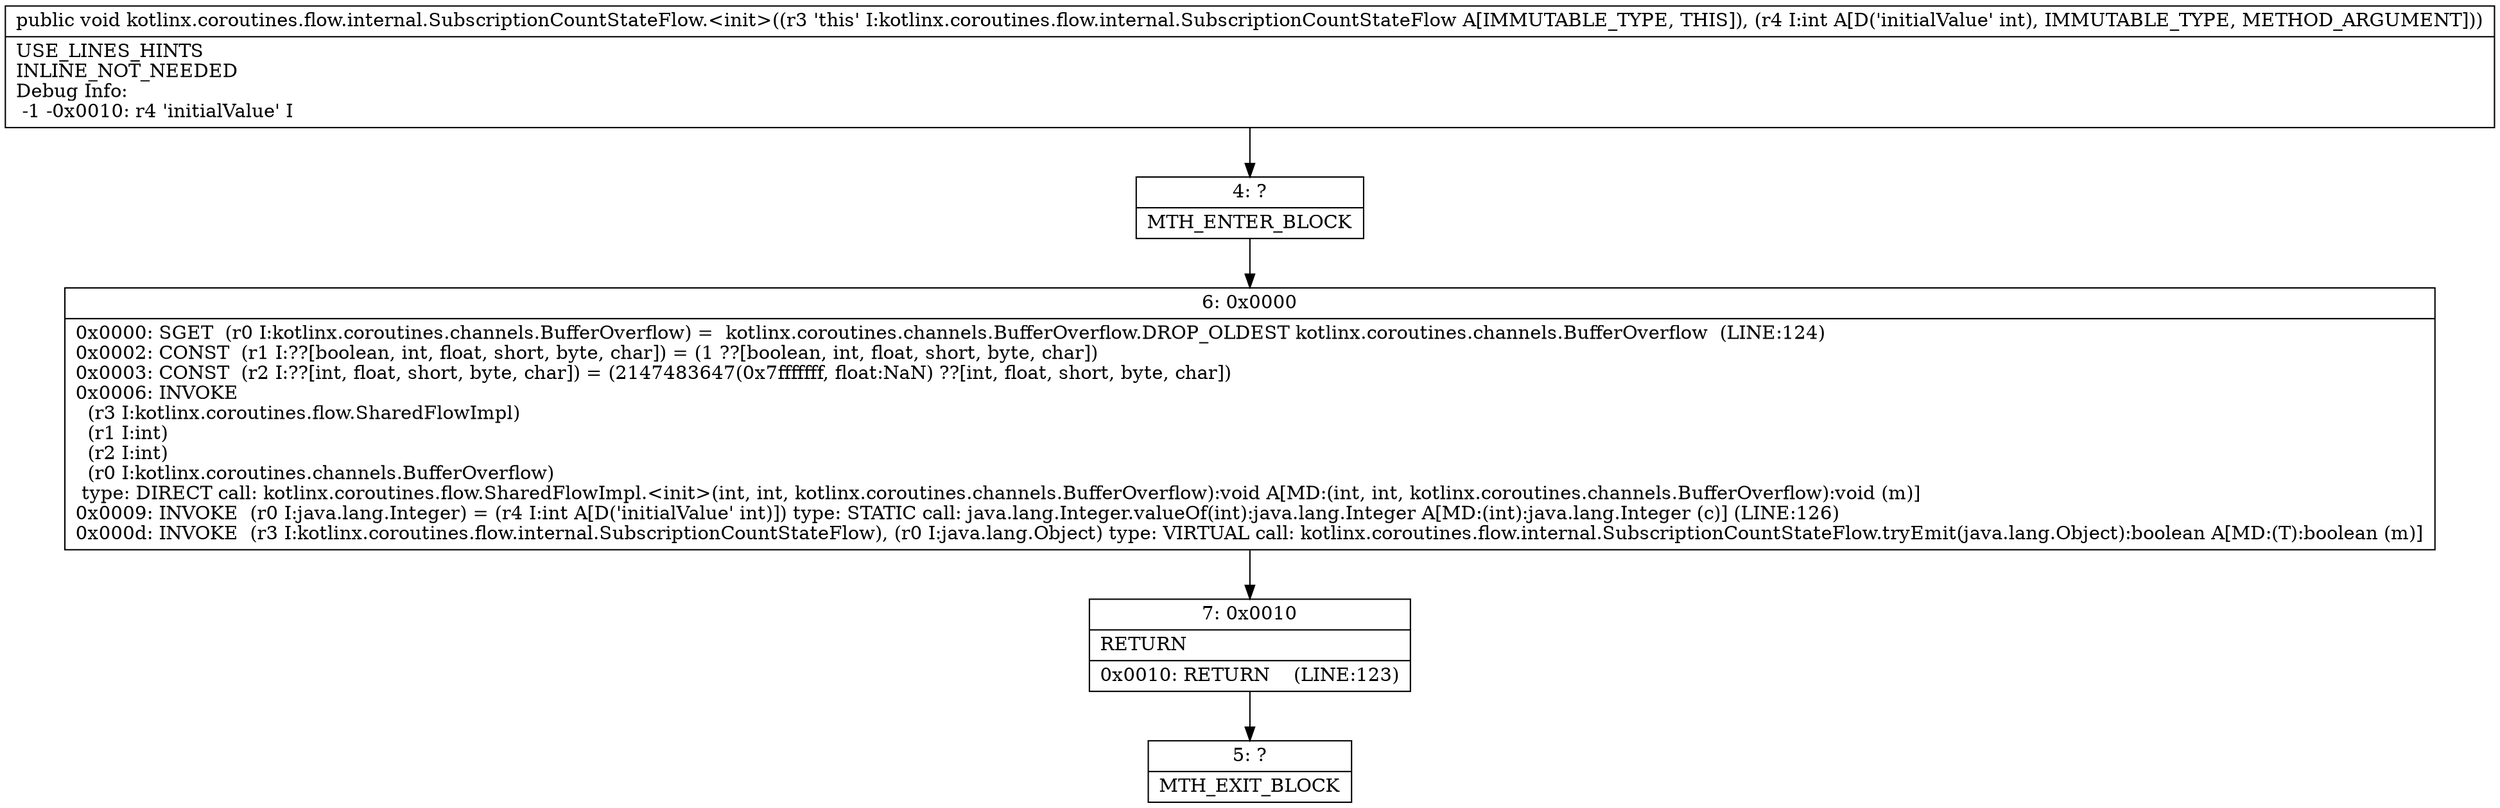 digraph "CFG forkotlinx.coroutines.flow.internal.SubscriptionCountStateFlow.\<init\>(I)V" {
Node_4 [shape=record,label="{4\:\ ?|MTH_ENTER_BLOCK\l}"];
Node_6 [shape=record,label="{6\:\ 0x0000|0x0000: SGET  (r0 I:kotlinx.coroutines.channels.BufferOverflow) =  kotlinx.coroutines.channels.BufferOverflow.DROP_OLDEST kotlinx.coroutines.channels.BufferOverflow  (LINE:124)\l0x0002: CONST  (r1 I:??[boolean, int, float, short, byte, char]) = (1 ??[boolean, int, float, short, byte, char]) \l0x0003: CONST  (r2 I:??[int, float, short, byte, char]) = (2147483647(0x7fffffff, float:NaN) ??[int, float, short, byte, char]) \l0x0006: INVOKE  \l  (r3 I:kotlinx.coroutines.flow.SharedFlowImpl)\l  (r1 I:int)\l  (r2 I:int)\l  (r0 I:kotlinx.coroutines.channels.BufferOverflow)\l type: DIRECT call: kotlinx.coroutines.flow.SharedFlowImpl.\<init\>(int, int, kotlinx.coroutines.channels.BufferOverflow):void A[MD:(int, int, kotlinx.coroutines.channels.BufferOverflow):void (m)]\l0x0009: INVOKE  (r0 I:java.lang.Integer) = (r4 I:int A[D('initialValue' int)]) type: STATIC call: java.lang.Integer.valueOf(int):java.lang.Integer A[MD:(int):java.lang.Integer (c)] (LINE:126)\l0x000d: INVOKE  (r3 I:kotlinx.coroutines.flow.internal.SubscriptionCountStateFlow), (r0 I:java.lang.Object) type: VIRTUAL call: kotlinx.coroutines.flow.internal.SubscriptionCountStateFlow.tryEmit(java.lang.Object):boolean A[MD:(T):boolean (m)]\l}"];
Node_7 [shape=record,label="{7\:\ 0x0010|RETURN\l|0x0010: RETURN    (LINE:123)\l}"];
Node_5 [shape=record,label="{5\:\ ?|MTH_EXIT_BLOCK\l}"];
MethodNode[shape=record,label="{public void kotlinx.coroutines.flow.internal.SubscriptionCountStateFlow.\<init\>((r3 'this' I:kotlinx.coroutines.flow.internal.SubscriptionCountStateFlow A[IMMUTABLE_TYPE, THIS]), (r4 I:int A[D('initialValue' int), IMMUTABLE_TYPE, METHOD_ARGUMENT]))  | USE_LINES_HINTS\lINLINE_NOT_NEEDED\lDebug Info:\l  \-1 \-0x0010: r4 'initialValue' I\l}"];
MethodNode -> Node_4;Node_4 -> Node_6;
Node_6 -> Node_7;
Node_7 -> Node_5;
}

